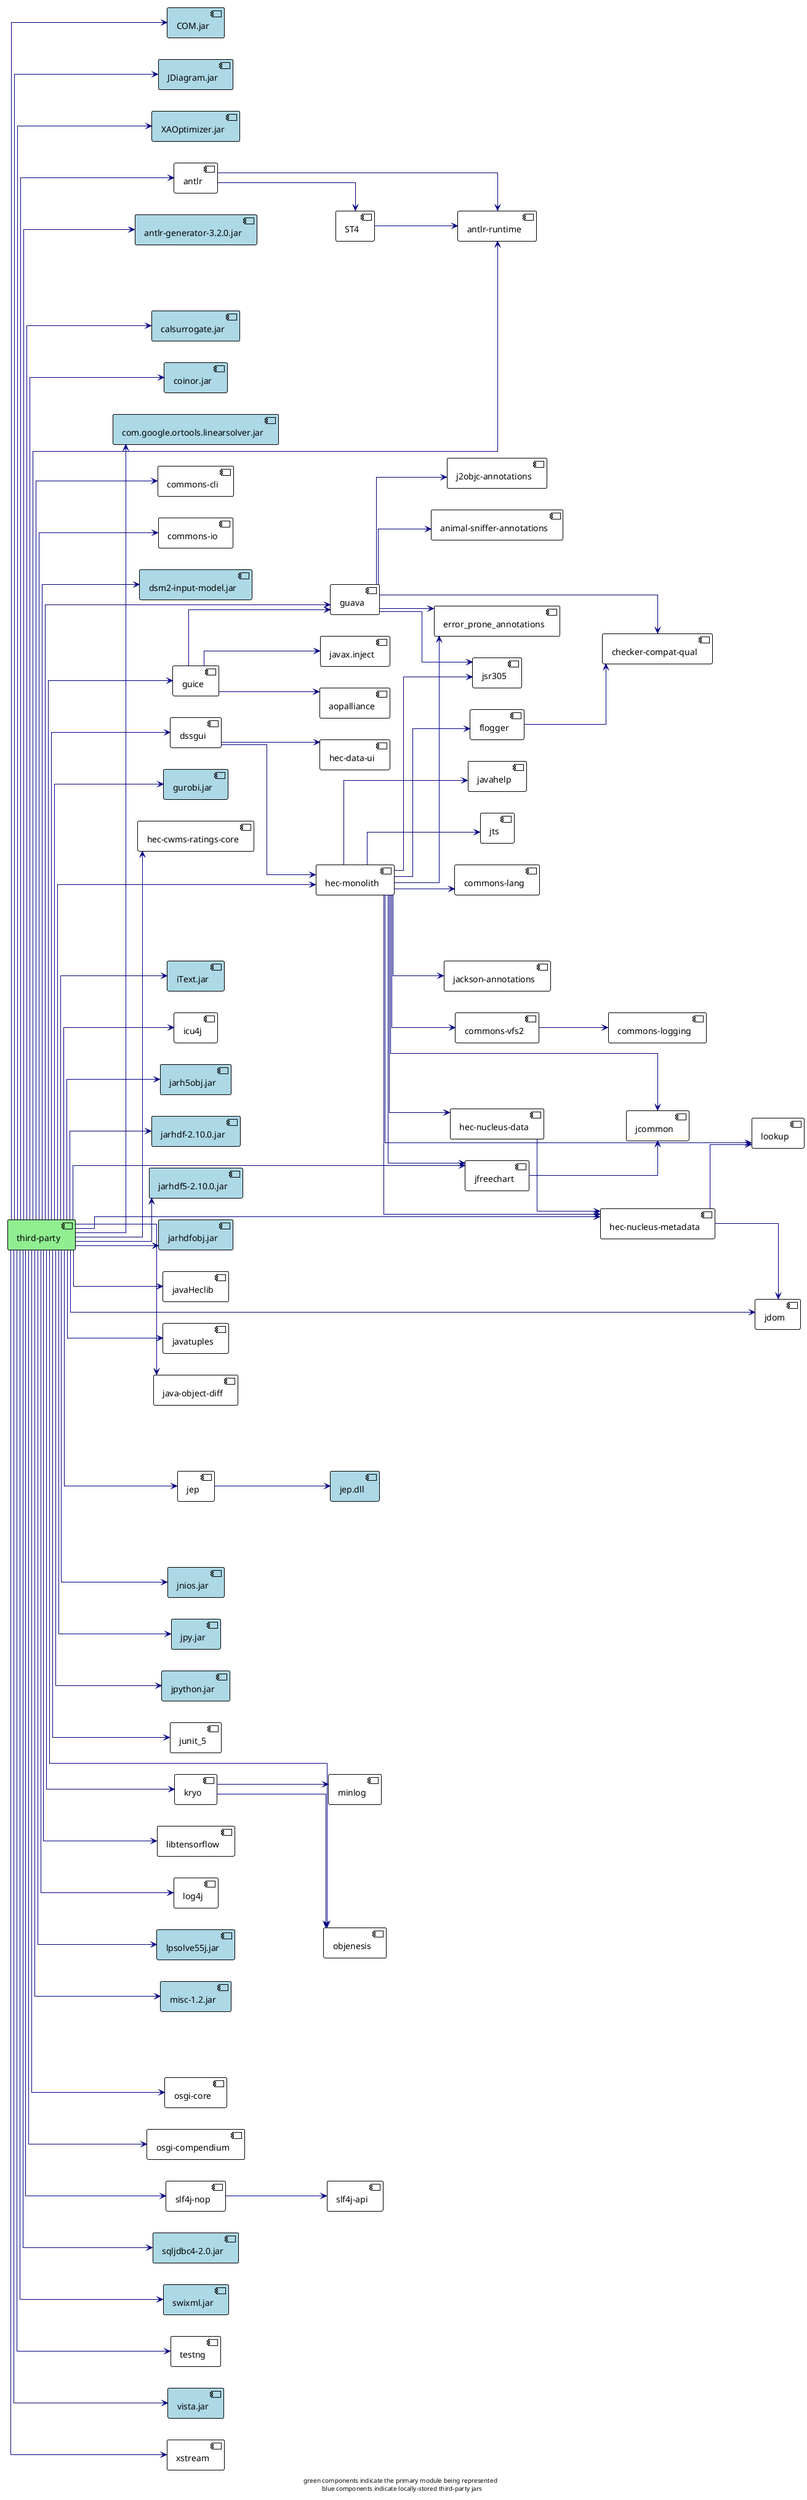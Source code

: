 @startuml

!theme plain
left to right direction
skinparam linetype ortho

component third_party as "third-party" #lightgreen
component COM as "COM.jar" #lightblue
component JDiagram as "JDiagram.jar" #lightblue
component ST4
component XAOptimizer as "XAOptimizer.jar" #lightblue
component animal_sniffer_annotations as "animal-sniffer-annotations"
component antlr
component antlr_generator as "antlr-generator-3.2.0.jar" #lightblue
component antlr_runtime as "antlr-runtime"
component aopalliance
component calsurrogate as "calsurrogate.jar" #lightblue
component checker_compat_qual as "checker-compat-qual"
component coinor as "coinor.jar" #lightblue
component linearsolver as "com.google.ortools.linearsolver.jar" #lightblue
component commons_cli as "commons-cli"
component commons_io as "commons-io"
component commons_lang as "commons-lang"
component commons_logging as "commons-logging"
component commons_vfs2 as "commons-vfs2"
component dsm2_input_model as "dsm2-input-model.jar" #lightblue
component dssgui
component error_prone_annotations
component flogger
component guava
component guice
component gurobi as "gurobi.jar" #lightblue
component hec_cwms_ratings_core as "hec-cwms-ratings-core"
component hec_data_ui as "hec-data-ui"
component monolith as "hec-monolith"
component hec_nucleus_data as "hec-nucleus-data"
component hec_nucleus_metadata as "hec-nucleus-metadata"
component iText as "iText.jar" #lightblue
component icu4j
component j2objc_annotations as "j2objc-annotations"
component jackson_annotations as "jackson-annotations"
component jarh5obj as "jarh5obj.jar" #lightblue
component jarhdf as "jarhdf-2.10.0.jar" #lightblue
component jarhdf5 as "jarhdf5-2.10.0.jar" #lightblue
component jarhdfobj as "jarhdfobj.jar" #lightblue
component javaHeclib
component javahelp
component javatuples
component java_object_diff as "java-object-diff"
component javax_inject as "javax.inject"
component jcommon
component jdom
component jep
component jepDLL as "jep.dll" #lightblue
component jfreechart
component jnios as "jnios.jar" #lightblue
component jpy as "jpy.jar" #lightblue
component jpython as "jpython.jar" #lightblue
component jsr305
component jts
component junit_5
component kryo
component libtensorflow
component log4j
component lookup
component lpsolve55j as "lpsolve55j.jar" #lightblue
component minlog
component misc as "misc-1.2.jar" #lightblue
component objenesis
component osgi_core as "osgi-core"
component osgi_compendium as "osgi-compendium"
component slf4j_api as "slf4j-api"
component slf4j_nop as "slf4j-nop"
component sqljdbc4 as "sqljdbc4-2.0.jar" #lightblue
component swixml as "swixml.jar" #lightblue
component testng
component vista as "vista.jar" #lightblue
component xstream

third_party                   -[#000082,plain]->  COM                     
third_party                   -[#000082,plain]->  JDiagram                
third_party                   -[#000082,plain]->  XAOptimizer             
third_party                   -[#000082,plain]->  antlr                   
third_party                   -[#000082,plain]->  antlr_generator                  
third_party                   -[#000082,plain]->  antlr_runtime                  
third_party                   -[#000082,plain]->  calsurrogate            
third_party                   -[#000082,plain]->  coinor                  
third_party                   -[#000082,plain]->  linearsolver                  
third_party                   -[#000082,plain]->  commons_cli                  
third_party                   -[#000082,plain]->  commons_io                  
third_party                   -[#000082,plain]->  dsm2_input_model                  
third_party                   -[#000082,plain]->  dssgui                  
third_party                   -[#000082,plain]->  guava                   
third_party                   -[#000082,plain]->  guice                   
third_party                   -[#000082,plain]->  gurobi                  
third_party                   -[#000082,plain]->  hec_cwms_ratings_core                  
third_party                   -[#000082,plain]->  monolith                   
third_party                   -[#000082,plain]->  hec_nucleus_metadata                  
third_party                   -[#000082,plain]->  iText                   
third_party                   -[#000082,plain]->  icu4j                   
third_party                   -[#000082,plain]->  jarh5obj                
third_party                   -[#000082,plain]->  jarhdf                  
third_party                   -[#000082,plain]->  jarhdf5                  
third_party                   -[#000082,plain]->  jarhdfobj               
third_party                   -[#000082,plain]->  javaHeclib
third_party                   -[#000082,plain]->  javatuples
third_party                   -[#000082,plain]->  java_object_diff
third_party                   -[#000082,plain]->  jdom
third_party                   -[#000082,plain]->  jep
third_party                   -[#000082,plain]->  jfreechart              
third_party                   -[#000082,plain]->  jnios                   
third_party                   -[#000082,plain]->  jpy                     
third_party                   -[#000082,plain]->  jpython
third_party                   -[#000082,plain]->  junit_5
third_party                   -[#000082,plain]->  kryo
third_party                   -[#000082,plain]->  libtensorflow
third_party                   -[#000082,plain]->  log4j
third_party                   -[#000082,plain]->  lpsolve55j
third_party                   -[#000082,plain]->  misc                  
third_party                   -[#000082,plain]->  objenesis
third_party                   -[#000082,plain]->  osgi_core
third_party                   -[#000082,plain]->  osgi_compendium
third_party                   -[#000082,plain]->  slf4j_nop                  
third_party                   -[#000082,plain]->  sqljdbc4                  
third_party                   -[#000082,plain]->  swixml
third_party                   -[#000082,plain]->  testng
third_party                   -[#000082,plain]->  vista
third_party                   -[#000082,plain]->  xstream
ST4                      -[#000082,plain]->  antlr_runtime                  
antlr                    -[#000082,plain]->  ST4                     
antlr                    -[#000082,plain]->  antlr_runtime                  
commons_vfs2                   -[#000082,plain]->  commons_logging                  
dssgui                   -[#000082,plain]->  hec_data_ui                  
dssgui                   -[#000082,plain]->  monolith                   
flogger                  -[#000082,plain]->  checker_compat_qual                  
guava                    -[#000082,plain]->  animal_sniffer_annotations                  
guava                    -[#000082,plain]->  checker_compat_qual                  
guava                    -[#000082,plain]->  error_prone_annotations 
guava                    -[#000082,plain]->  j2objc_annotations                  
guava                    -[#000082,plain]->  jsr305                  
guice                    -[#000082,plain]->  aopalliance             
guice                    -[#000082,plain]->  guava                   
guice                    -[#000082,plain]->  javax_inject                  
monolith                    -[#000082,plain]->  commons_lang                  
monolith                    -[#000082,plain]->  commons_vfs2                  
monolith                    -[#000082,plain]->  error_prone_annotations 
monolith                    -[#000082,plain]->  flogger                 
monolith                    -[#000082,plain]->  hec_nucleus_data                  
monolith                    -[#000082,plain]->  hec_nucleus_metadata                  
monolith                    -[#000082,plain]->  jackson_annotations                  
monolith                    -[#000082,plain]->  javahelp                
monolith                    -[#000082,plain]->  jcommon                 
monolith                    -[#000082,plain]->  jfreechart              
monolith                    -[#000082,plain]->  jsr305                  
monolith                    -[#000082,plain]->  jts                     
monolith                    -[#000082,plain]->  lookup                  
hec_nucleus_data                   -[#000082,plain]->  hec_nucleus_metadata                  
hec_nucleus_metadata                   -[#000082,plain]->  jdom                    
hec_nucleus_metadata                   -[#000082,plain]->  lookup                  
jfreechart               -[#000082,plain]->  jcommon                 
kryo                     -[#000082,plain]->  minlog                  
kryo                     -[#000082,plain]->  objenesis               
slf4j_nop                   -[#000082,plain]->  slf4j_api
jep                      -[#000082,plain]->  jepDLL

footer "green components indicate the primary module being represented \n blue components indicate locally-stored third-party jars"

@enduml
